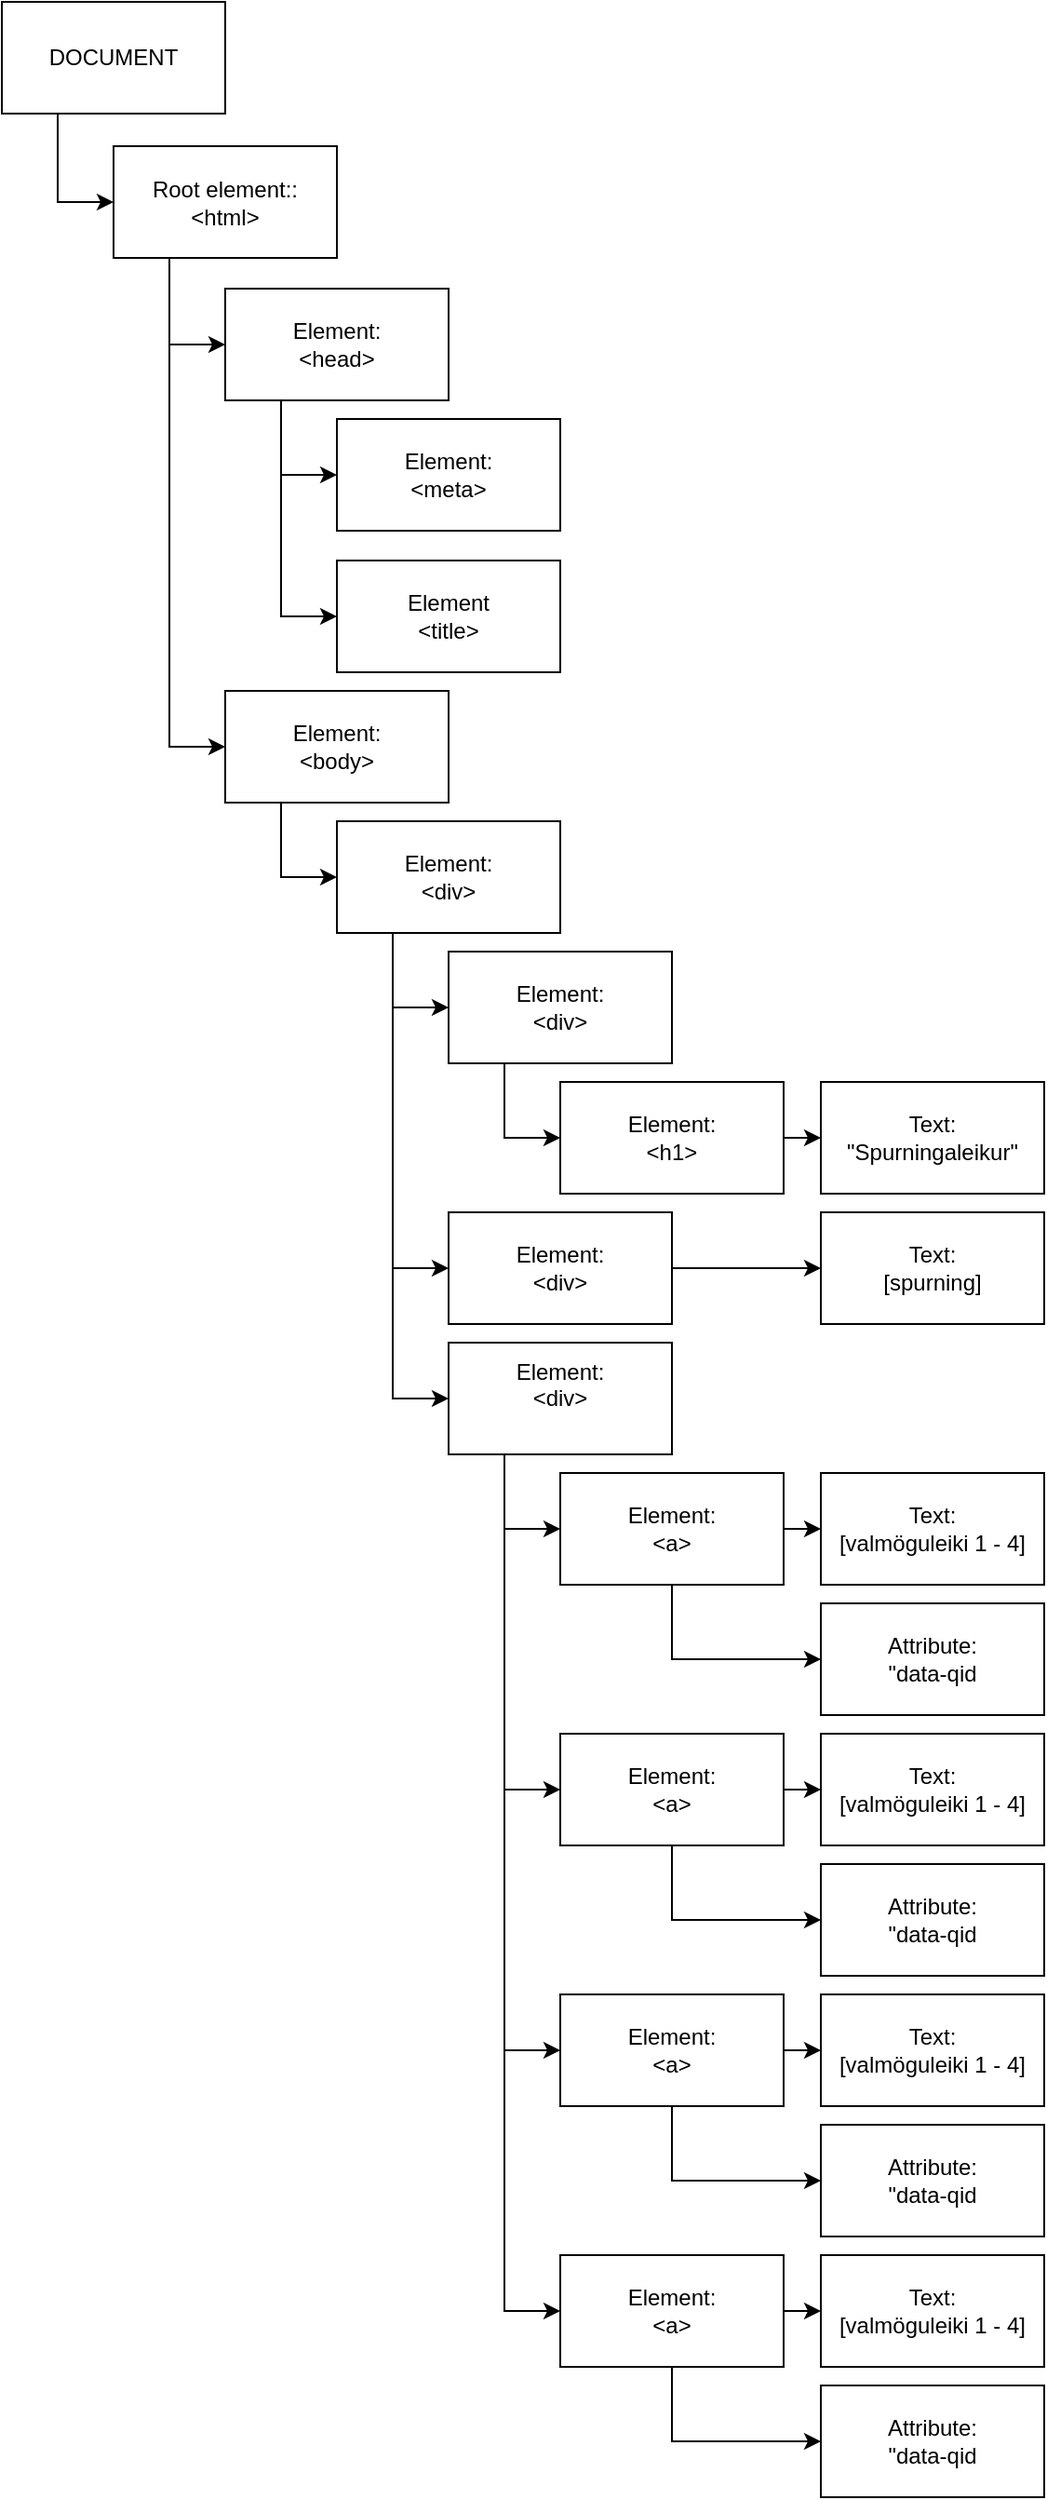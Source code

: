 <mxfile version="10.5.9" type="device"><diagram id="IduULZ0o6AP1pBXB95gP" name="Page-1"><mxGraphModel dx="2323" dy="1208" grid="1" gridSize="10" guides="1" tooltips="1" connect="1" arrows="1" fold="1" page="1" pageScale="1" pageWidth="850" pageHeight="1100" math="0" shadow="0"><root><mxCell id="0"/><mxCell id="1" parent="0"/><mxCell id="6pfGxhBeRbEixnCSgAYd-8" style="edgeStyle=orthogonalEdgeStyle;rounded=0;orthogonalLoop=1;jettySize=auto;html=1;exitX=0.25;exitY=1;exitDx=0;exitDy=0;entryX=0;entryY=0.5;entryDx=0;entryDy=0;arcSize=7;snapToPoint=0;fixDash=0;fontStyle=0" edge="1" parent="1" source="6pfGxhBeRbEixnCSgAYd-1" target="6pfGxhBeRbEixnCSgAYd-2"><mxGeometry relative="1" as="geometry"/></mxCell><mxCell id="6pfGxhBeRbEixnCSgAYd-1" value="DOCUMENT" style="rounded=0;whiteSpace=wrap;html=1;arcSize=7;snapToPoint=0;fixDash=0;imageWidth=24;imageHeight=17;fontStyle=0;spacing=2;spacingLeft=0;" vertex="1" parent="1"><mxGeometry x="20" width="120" height="60" as="geometry"/></mxCell><mxCell id="6pfGxhBeRbEixnCSgAYd-9" style="edgeStyle=orthogonalEdgeStyle;rounded=0;orthogonalLoop=1;jettySize=auto;html=1;exitX=0.25;exitY=1;exitDx=0;exitDy=0;entryX=0;entryY=0.5;entryDx=0;entryDy=0;arcSize=7;snapToPoint=0;fixDash=0;fontStyle=0" edge="1" parent="1" source="6pfGxhBeRbEixnCSgAYd-2" target="6pfGxhBeRbEixnCSgAYd-3"><mxGeometry relative="1" as="geometry"/></mxCell><mxCell id="6pfGxhBeRbEixnCSgAYd-12" style="edgeStyle=orthogonalEdgeStyle;rounded=0;orthogonalLoop=1;jettySize=auto;html=1;exitX=0.25;exitY=1;exitDx=0;exitDy=0;entryX=0;entryY=0.5;entryDx=0;entryDy=0;arcSize=7;snapToPoint=0;fixDash=0;fontStyle=0" edge="1" parent="1" source="6pfGxhBeRbEixnCSgAYd-2" target="6pfGxhBeRbEixnCSgAYd-4"><mxGeometry relative="1" as="geometry"/></mxCell><mxCell id="6pfGxhBeRbEixnCSgAYd-2" value="Root element::&lt;br&gt;&amp;lt;html&amp;gt;" style="rounded=0;whiteSpace=wrap;html=1;arcSize=7;snapToPoint=0;fixDash=0;fontStyle=0;imageWidth=24;imageHeight=17;spacing=2;spacingLeft=0;" vertex="1" parent="1"><mxGeometry x="80" y="77.5" width="120" height="60" as="geometry"/></mxCell><mxCell id="6pfGxhBeRbEixnCSgAYd-15" style="edgeStyle=orthogonalEdgeStyle;rounded=0;orthogonalLoop=1;jettySize=auto;html=1;exitX=0.25;exitY=1;exitDx=0;exitDy=0;entryX=0;entryY=0.5;entryDx=0;entryDy=0;arcSize=7;snapToPoint=0;fixDash=0;fontStyle=0" edge="1" parent="1" source="6pfGxhBeRbEixnCSgAYd-3" target="6pfGxhBeRbEixnCSgAYd-13"><mxGeometry relative="1" as="geometry"/></mxCell><mxCell id="6pfGxhBeRbEixnCSgAYd-16" style="edgeStyle=orthogonalEdgeStyle;rounded=0;orthogonalLoop=1;jettySize=auto;html=1;exitX=0.25;exitY=1;exitDx=0;exitDy=0;entryX=0;entryY=0.5;entryDx=0;entryDy=0;arcSize=7;snapToPoint=0;fixDash=0;fontStyle=0" edge="1" parent="1" source="6pfGxhBeRbEixnCSgAYd-3" target="6pfGxhBeRbEixnCSgAYd-14"><mxGeometry relative="1" as="geometry"/></mxCell><mxCell id="6pfGxhBeRbEixnCSgAYd-3" value="Element:&lt;br&gt;&amp;lt;head&amp;gt;&lt;br&gt;" style="rounded=0;whiteSpace=wrap;html=1;arcSize=7;snapToPoint=0;fixDash=0;fontStyle=0;imageWidth=24;imageHeight=17;spacing=2;spacingLeft=0;" vertex="1" parent="1"><mxGeometry x="140" y="154" width="120" height="60" as="geometry"/></mxCell><mxCell id="6pfGxhBeRbEixnCSgAYd-24" style="edgeStyle=orthogonalEdgeStyle;rounded=0;orthogonalLoop=1;jettySize=auto;html=1;exitX=0.25;exitY=1;exitDx=0;exitDy=0;entryX=0;entryY=0.5;entryDx=0;entryDy=0;arcSize=7;snapToPoint=0;fixDash=0;fontStyle=0" edge="1" parent="1" source="6pfGxhBeRbEixnCSgAYd-4" target="6pfGxhBeRbEixnCSgAYd-17"><mxGeometry relative="1" as="geometry"/></mxCell><mxCell id="6pfGxhBeRbEixnCSgAYd-4" value="Element:&lt;br&gt;&amp;lt;body&amp;gt;&lt;br&gt;" style="rounded=0;whiteSpace=wrap;html=1;arcSize=7;snapToPoint=0;fixDash=0;fontStyle=0;imageWidth=24;imageHeight=17;spacing=2;spacingLeft=0;" vertex="1" parent="1"><mxGeometry x="140" y="370" width="120" height="60" as="geometry"/></mxCell><mxCell id="6pfGxhBeRbEixnCSgAYd-7" style="edgeStyle=orthogonalEdgeStyle;rounded=0;orthogonalLoop=1;jettySize=auto;html=1;exitX=0.5;exitY=1;exitDx=0;exitDy=0;arcSize=7;snapToPoint=0;fixDash=0;fontStyle=0" edge="1" parent="1" source="6pfGxhBeRbEixnCSgAYd-1" target="6pfGxhBeRbEixnCSgAYd-1"><mxGeometry relative="1" as="geometry"/></mxCell><mxCell id="6pfGxhBeRbEixnCSgAYd-13" value="Element:&lt;br&gt;&amp;lt;meta&amp;gt;&lt;br&gt;" style="rounded=0;whiteSpace=wrap;html=1;arcSize=7;snapToPoint=0;fixDash=0;fontStyle=0;imageWidth=24;imageHeight=17;spacing=2;spacingLeft=0;" vertex="1" parent="1"><mxGeometry x="200" y="224" width="120" height="60" as="geometry"/></mxCell><mxCell id="6pfGxhBeRbEixnCSgAYd-14" value="Element&lt;br&gt;&amp;lt;title&amp;gt;&lt;br&gt;" style="rounded=0;whiteSpace=wrap;html=1;arcSize=7;snapToPoint=0;fixDash=0;fontStyle=0;imageWidth=24;imageHeight=17;spacing=2;spacingLeft=0;" vertex="1" parent="1"><mxGeometry x="200" y="300" width="120" height="60" as="geometry"/></mxCell><mxCell id="6pfGxhBeRbEixnCSgAYd-26" style="edgeStyle=orthogonalEdgeStyle;rounded=0;orthogonalLoop=1;jettySize=auto;html=1;exitX=0.25;exitY=1;exitDx=0;exitDy=0;entryX=0;entryY=0.5;entryDx=0;entryDy=0;arcSize=7;snapToPoint=0;fixDash=0;fontStyle=0" edge="1" parent="1" source="6pfGxhBeRbEixnCSgAYd-17" target="6pfGxhBeRbEixnCSgAYd-22"><mxGeometry relative="1" as="geometry"/></mxCell><mxCell id="6pfGxhBeRbEixnCSgAYd-27" style="edgeStyle=orthogonalEdgeStyle;rounded=0;orthogonalLoop=1;jettySize=auto;html=1;exitX=0.25;exitY=1;exitDx=0;exitDy=0;entryX=0;entryY=0.5;entryDx=0;entryDy=0;arcSize=7;snapToPoint=0;fixDash=0;fontStyle=0" edge="1" parent="1" source="6pfGxhBeRbEixnCSgAYd-17" target="6pfGxhBeRbEixnCSgAYd-23"><mxGeometry relative="1" as="geometry"/></mxCell><mxCell id="6pfGxhBeRbEixnCSgAYd-28" style="edgeStyle=orthogonalEdgeStyle;rounded=0;orthogonalLoop=1;jettySize=auto;html=1;exitX=0.25;exitY=1;exitDx=0;exitDy=0;entryX=0;entryY=0.5;entryDx=0;entryDy=0;arcSize=7;snapToPoint=0;fixDash=0;fontStyle=0" edge="1" parent="1" source="6pfGxhBeRbEixnCSgAYd-17" target="6pfGxhBeRbEixnCSgAYd-25"><mxGeometry relative="1" as="geometry"/></mxCell><mxCell id="6pfGxhBeRbEixnCSgAYd-17" value="Element:&lt;br&gt;&amp;lt;div&amp;gt;&lt;br&gt;" style="rounded=0;whiteSpace=wrap;html=1;arcSize=7;snapToPoint=0;fixDash=0;fontStyle=0;imageWidth=24;imageHeight=17;spacing=2;spacingLeft=0;" vertex="1" parent="1"><mxGeometry x="200" y="440" width="120" height="60" as="geometry"/></mxCell><mxCell id="6pfGxhBeRbEixnCSgAYd-30" style="edgeStyle=orthogonalEdgeStyle;rounded=0;orthogonalLoop=1;jettySize=auto;html=1;exitX=0.25;exitY=1;exitDx=0;exitDy=0;entryX=0;entryY=0.5;entryDx=0;entryDy=0;arcSize=7;snapToPoint=0;fixDash=0;fontStyle=0" edge="1" parent="1" source="6pfGxhBeRbEixnCSgAYd-22" target="6pfGxhBeRbEixnCSgAYd-29"><mxGeometry relative="1" as="geometry"/></mxCell><mxCell id="6pfGxhBeRbEixnCSgAYd-22" value="Element:&lt;br&gt;&amp;lt;div&amp;gt;&lt;br&gt;" style="rounded=0;whiteSpace=wrap;html=1;arcSize=7;snapToPoint=0;fixDash=0;fontStyle=0;imageWidth=24;imageHeight=17;spacing=2;spacingLeft=0;" vertex="1" parent="1"><mxGeometry x="260" y="510" width="120" height="60" as="geometry"/></mxCell><mxCell id="6pfGxhBeRbEixnCSgAYd-34" style="edgeStyle=orthogonalEdgeStyle;rounded=0;orthogonalLoop=1;jettySize=auto;html=1;exitX=1;exitY=0.5;exitDx=0;exitDy=0;entryX=0;entryY=0.5;entryDx=0;entryDy=0;arcSize=7;snapToPoint=0;fixDash=0;fontStyle=0" edge="1" parent="1" source="6pfGxhBeRbEixnCSgAYd-23" target="6pfGxhBeRbEixnCSgAYd-33"><mxGeometry relative="1" as="geometry"/></mxCell><mxCell id="6pfGxhBeRbEixnCSgAYd-23" value="Element:&lt;br&gt;&amp;lt;div&amp;gt;&lt;br&gt;" style="rounded=0;whiteSpace=wrap;html=1;arcSize=7;snapToPoint=0;fixDash=0;fontStyle=0;imageWidth=24;imageHeight=17;spacing=2;spacingLeft=0;" vertex="1" parent="1"><mxGeometry x="260" y="650" width="120" height="60" as="geometry"/></mxCell><mxCell id="6pfGxhBeRbEixnCSgAYd-39" style="edgeStyle=orthogonalEdgeStyle;rounded=0;orthogonalLoop=1;jettySize=auto;html=1;exitX=0.25;exitY=1;exitDx=0;exitDy=0;entryX=0;entryY=0.5;entryDx=0;entryDy=0;arcSize=7;snapToPoint=0;fixDash=0;fontStyle=0" edge="1" parent="1" source="6pfGxhBeRbEixnCSgAYd-25" target="6pfGxhBeRbEixnCSgAYd-35"><mxGeometry relative="1" as="geometry"/></mxCell><mxCell id="6pfGxhBeRbEixnCSgAYd-40" style="edgeStyle=orthogonalEdgeStyle;rounded=0;orthogonalLoop=1;jettySize=auto;html=1;exitX=0.25;exitY=1;exitDx=0;exitDy=0;entryX=0;entryY=0.5;entryDx=0;entryDy=0;arcSize=7;snapToPoint=0;fixDash=0;fontStyle=0" edge="1" parent="1" source="6pfGxhBeRbEixnCSgAYd-25" target="6pfGxhBeRbEixnCSgAYd-36"><mxGeometry relative="1" as="geometry"/></mxCell><mxCell id="6pfGxhBeRbEixnCSgAYd-41" style="edgeStyle=orthogonalEdgeStyle;rounded=0;orthogonalLoop=1;jettySize=auto;html=1;exitX=0.25;exitY=1;exitDx=0;exitDy=0;entryX=0;entryY=0.5;entryDx=0;entryDy=0;arcSize=7;snapToPoint=0;fixDash=0;fontStyle=0" edge="1" parent="1" source="6pfGxhBeRbEixnCSgAYd-25" target="6pfGxhBeRbEixnCSgAYd-37"><mxGeometry relative="1" as="geometry"/></mxCell><mxCell id="6pfGxhBeRbEixnCSgAYd-42" style="edgeStyle=orthogonalEdgeStyle;rounded=0;orthogonalLoop=1;jettySize=auto;html=1;exitX=0.25;exitY=1;exitDx=0;exitDy=0;entryX=0;entryY=0.5;entryDx=0;entryDy=0;arcSize=7;snapToPoint=0;fixDash=0;fontStyle=0" edge="1" parent="1" source="6pfGxhBeRbEixnCSgAYd-25" target="6pfGxhBeRbEixnCSgAYd-38"><mxGeometry relative="1" as="geometry"/></mxCell><mxCell id="6pfGxhBeRbEixnCSgAYd-25" value="Element:&lt;br&gt;&amp;lt;div&amp;gt;&lt;br&gt;&lt;br&gt;" style="rounded=0;whiteSpace=wrap;html=1;arcSize=7;snapToPoint=0;fixDash=0;fontStyle=0;imageWidth=24;imageHeight=17;spacing=2;spacingLeft=0;" vertex="1" parent="1"><mxGeometry x="260" y="720" width="120" height="60" as="geometry"/></mxCell><mxCell id="6pfGxhBeRbEixnCSgAYd-32" style="edgeStyle=orthogonalEdgeStyle;rounded=0;orthogonalLoop=1;jettySize=auto;html=1;exitX=1;exitY=0.5;exitDx=0;exitDy=0;entryX=0;entryY=0.5;entryDx=0;entryDy=0;arcSize=7;snapToPoint=0;fixDash=0;fontStyle=0" edge="1" parent="1" source="6pfGxhBeRbEixnCSgAYd-29" target="6pfGxhBeRbEixnCSgAYd-31"><mxGeometry relative="1" as="geometry"/></mxCell><mxCell id="6pfGxhBeRbEixnCSgAYd-29" value="Element:&lt;br&gt;&amp;lt;h1&amp;gt;&lt;br&gt;" style="rounded=0;whiteSpace=wrap;html=1;arcSize=7;snapToPoint=0;fixDash=0;fontStyle=0;imageWidth=24;imageHeight=17;spacing=2;spacingLeft=0;" vertex="1" parent="1"><mxGeometry x="320" y="580" width="120" height="60" as="geometry"/></mxCell><mxCell id="6pfGxhBeRbEixnCSgAYd-31" value="Text:&lt;br&gt;&quot;Spurningaleikur&quot;&lt;br&gt;" style="rounded=0;whiteSpace=wrap;html=1;arcSize=7;snapToPoint=0;fixDash=0;fontStyle=0;imageWidth=24;imageHeight=17;spacing=2;spacingLeft=0;" vertex="1" parent="1"><mxGeometry x="460" y="580" width="120" height="60" as="geometry"/></mxCell><mxCell id="6pfGxhBeRbEixnCSgAYd-33" value="Text:&lt;br&gt;[spurning]&lt;br&gt;" style="rounded=0;whiteSpace=wrap;html=1;arcSize=7;snapToPoint=0;fixDash=0;fontStyle=0;imageWidth=24;imageHeight=17;spacing=2;spacingLeft=0;" vertex="1" parent="1"><mxGeometry x="460" y="650" width="120" height="60" as="geometry"/></mxCell><mxCell id="6pfGxhBeRbEixnCSgAYd-47" style="edgeStyle=orthogonalEdgeStyle;rounded=0;orthogonalLoop=1;jettySize=auto;html=1;exitX=1;exitY=0.5;exitDx=0;exitDy=0;entryX=0;entryY=0.5;entryDx=0;entryDy=0;arcSize=7;snapToPoint=0;fixDash=0;fontStyle=0" edge="1" parent="1" source="6pfGxhBeRbEixnCSgAYd-35" target="6pfGxhBeRbEixnCSgAYd-43"><mxGeometry relative="1" as="geometry"/></mxCell><mxCell id="6pfGxhBeRbEixnCSgAYd-63" style="edgeStyle=orthogonalEdgeStyle;rounded=0;orthogonalLoop=1;jettySize=auto;html=1;exitX=0.5;exitY=1;exitDx=0;exitDy=0;entryX=0;entryY=0.5;entryDx=0;entryDy=0;arcSize=7;snapToPoint=0;fixDash=0;fontStyle=0" edge="1" parent="1" source="6pfGxhBeRbEixnCSgAYd-35" target="6pfGxhBeRbEixnCSgAYd-61"><mxGeometry relative="1" as="geometry"/></mxCell><mxCell id="6pfGxhBeRbEixnCSgAYd-35" value="Element:&lt;br&gt;&amp;lt;a&amp;gt;&lt;br&gt;" style="rounded=0;whiteSpace=wrap;html=1;arcSize=7;snapToPoint=0;fixDash=0;fontStyle=0;imageWidth=24;imageHeight=17;spacing=2;spacingLeft=0;" vertex="1" parent="1"><mxGeometry x="320" y="790" width="120" height="60" as="geometry"/></mxCell><mxCell id="6pfGxhBeRbEixnCSgAYd-61" value="Attribute:&lt;br&gt;&quot;data-qid&lt;br&gt;" style="rounded=0;whiteSpace=wrap;html=1;arcSize=7;snapToPoint=0;fixDash=0;fontStyle=0;imageWidth=24;imageHeight=17;spacing=2;spacingLeft=0;" vertex="1" parent="1"><mxGeometry x="460" y="860" width="120" height="60" as="geometry"/></mxCell><mxCell id="6pfGxhBeRbEixnCSgAYd-48" style="edgeStyle=orthogonalEdgeStyle;rounded=0;orthogonalLoop=1;jettySize=auto;html=1;exitX=1;exitY=0.5;exitDx=0;exitDy=0;entryX=0;entryY=0.5;entryDx=0;entryDy=0;arcSize=7;snapToPoint=0;fixDash=0;fontStyle=0" edge="1" parent="1" source="6pfGxhBeRbEixnCSgAYd-36" target="6pfGxhBeRbEixnCSgAYd-44"><mxGeometry relative="1" as="geometry"/></mxCell><mxCell id="6pfGxhBeRbEixnCSgAYd-66" style="edgeStyle=orthogonalEdgeStyle;rounded=0;orthogonalLoop=1;jettySize=auto;html=1;exitX=0.5;exitY=1;exitDx=0;exitDy=0;entryX=0;entryY=0.5;entryDx=0;entryDy=0;arcSize=7;snapToPoint=0;fixDash=0;fontStyle=0" edge="1" parent="1" source="6pfGxhBeRbEixnCSgAYd-36" target="6pfGxhBeRbEixnCSgAYd-64"><mxGeometry relative="1" as="geometry"/></mxCell><mxCell id="6pfGxhBeRbEixnCSgAYd-36" value="Element:&lt;br&gt;&amp;lt;a&amp;gt;&lt;br&gt;" style="rounded=0;whiteSpace=wrap;html=1;arcSize=7;snapToPoint=0;fixDash=0;fontStyle=0;imageWidth=24;imageHeight=17;spacing=2;spacingLeft=0;" vertex="1" parent="1"><mxGeometry x="320" y="930" width="120" height="60" as="geometry"/></mxCell><mxCell id="6pfGxhBeRbEixnCSgAYd-64" value="Attribute:&lt;br&gt;&quot;data-qid&lt;br&gt;" style="rounded=0;whiteSpace=wrap;html=1;arcSize=7;snapToPoint=0;fixDash=0;fontStyle=0;imageWidth=24;imageHeight=17;spacing=2;spacingLeft=0;" vertex="1" parent="1"><mxGeometry x="460" y="1000" width="120" height="60" as="geometry"/></mxCell><mxCell id="6pfGxhBeRbEixnCSgAYd-49" style="edgeStyle=orthogonalEdgeStyle;rounded=0;orthogonalLoop=1;jettySize=auto;html=1;exitX=1;exitY=0.5;exitDx=0;exitDy=0;entryX=0;entryY=0.5;entryDx=0;entryDy=0;arcSize=7;snapToPoint=0;fixDash=0;fontStyle=0" edge="1" parent="1" source="6pfGxhBeRbEixnCSgAYd-37" target="6pfGxhBeRbEixnCSgAYd-45"><mxGeometry relative="1" as="geometry"/></mxCell><mxCell id="6pfGxhBeRbEixnCSgAYd-68" style="edgeStyle=orthogonalEdgeStyle;rounded=0;orthogonalLoop=1;jettySize=auto;html=1;exitX=0.5;exitY=1;exitDx=0;exitDy=0;entryX=0;entryY=0.5;entryDx=0;entryDy=0;arcSize=7;snapToPoint=0;fixDash=0;fontStyle=0" edge="1" parent="1" source="6pfGxhBeRbEixnCSgAYd-37" target="6pfGxhBeRbEixnCSgAYd-67"><mxGeometry relative="1" as="geometry"/></mxCell><mxCell id="6pfGxhBeRbEixnCSgAYd-37" value="&lt;span&gt;Element:&lt;/span&gt;&lt;br&gt;&lt;span&gt;&amp;lt;a&amp;gt;&lt;/span&gt;" style="rounded=0;whiteSpace=wrap;html=1;arcSize=7;snapToPoint=0;fixDash=0;fontStyle=0;imageWidth=24;imageHeight=17;spacing=2;spacingLeft=0;" vertex="1" parent="1"><mxGeometry x="320" y="1070" width="120" height="60" as="geometry"/></mxCell><mxCell id="6pfGxhBeRbEixnCSgAYd-50" style="edgeStyle=orthogonalEdgeStyle;rounded=0;orthogonalLoop=1;jettySize=auto;html=1;exitX=1;exitY=0.5;exitDx=0;exitDy=0;entryX=0;entryY=0.5;entryDx=0;entryDy=0;arcSize=7;snapToPoint=0;fixDash=0;fontStyle=0" edge="1" parent="1" source="6pfGxhBeRbEixnCSgAYd-38" target="6pfGxhBeRbEixnCSgAYd-46"><mxGeometry relative="1" as="geometry"/></mxCell><mxCell id="6pfGxhBeRbEixnCSgAYd-70" style="edgeStyle=orthogonalEdgeStyle;rounded=0;orthogonalLoop=1;jettySize=auto;html=1;exitX=0.5;exitY=1;exitDx=0;exitDy=0;entryX=0;entryY=0.5;entryDx=0;entryDy=0;arcSize=7;snapToPoint=0;fixDash=0;fontStyle=0" edge="1" parent="1" source="6pfGxhBeRbEixnCSgAYd-38" target="6pfGxhBeRbEixnCSgAYd-69"><mxGeometry relative="1" as="geometry"/></mxCell><mxCell id="6pfGxhBeRbEixnCSgAYd-38" value="&lt;span&gt;Element:&lt;/span&gt;&lt;br&gt;&lt;span&gt;&amp;lt;a&amp;gt;&lt;/span&gt;" style="rounded=0;whiteSpace=wrap;html=1;arcSize=7;snapToPoint=0;fixDash=0;fontStyle=0;imageWidth=24;imageHeight=17;spacing=2;spacingLeft=0;" vertex="1" parent="1"><mxGeometry x="320" y="1210" width="120" height="60" as="geometry"/></mxCell><mxCell id="6pfGxhBeRbEixnCSgAYd-43" value="Text:&lt;br&gt;[valmöguleiki 1 - 4]&lt;br&gt;" style="rounded=0;whiteSpace=wrap;html=1;arcSize=7;snapToPoint=0;fixDash=0;fontStyle=0;imageWidth=24;imageHeight=17;spacing=2;spacingLeft=0;" vertex="1" parent="1"><mxGeometry x="460" y="790" width="120" height="60" as="geometry"/></mxCell><mxCell id="6pfGxhBeRbEixnCSgAYd-44" value="&lt;span&gt;Text:&lt;/span&gt;&lt;br&gt;&lt;span&gt;[valmöguleiki 1 - 4]&lt;/span&gt;" style="rounded=0;whiteSpace=wrap;html=1;arcSize=7;snapToPoint=0;fixDash=0;fontStyle=0;imageWidth=24;imageHeight=17;spacing=2;spacingLeft=0;" vertex="1" parent="1"><mxGeometry x="460" y="930" width="120" height="60" as="geometry"/></mxCell><mxCell id="6pfGxhBeRbEixnCSgAYd-45" value="&lt;span&gt;Text:&lt;/span&gt;&lt;br&gt;&lt;span&gt;[valmöguleiki 1 - 4]&lt;/span&gt;" style="rounded=0;whiteSpace=wrap;html=1;arcSize=7;snapToPoint=0;fixDash=0;fontStyle=0;imageWidth=24;imageHeight=17;spacing=2;spacingLeft=0;" vertex="1" parent="1"><mxGeometry x="460" y="1070" width="120" height="60" as="geometry"/></mxCell><mxCell id="6pfGxhBeRbEixnCSgAYd-46" value="&lt;span&gt;Text:&lt;/span&gt;&lt;br&gt;&lt;span&gt;[valmöguleiki 1 - 4]&lt;/span&gt;" style="rounded=0;whiteSpace=wrap;html=1;arcSize=7;snapToPoint=0;fixDash=0;fontStyle=0;imageWidth=24;imageHeight=17;spacing=2;spacingLeft=0;" vertex="1" parent="1"><mxGeometry x="460" y="1210" width="120" height="60" as="geometry"/></mxCell><mxCell id="6pfGxhBeRbEixnCSgAYd-67" value="&lt;span&gt;Attribute:&lt;/span&gt;&lt;br&gt;&lt;span&gt;&quot;data-qid&lt;/span&gt;" style="rounded=0;whiteSpace=wrap;html=1;arcSize=7;snapToPoint=0;fixDash=0;fontStyle=0;imageWidth=24;imageHeight=17;spacing=2;spacingLeft=0;" vertex="1" parent="1"><mxGeometry x="460" y="1140" width="120" height="60" as="geometry"/></mxCell><mxCell id="6pfGxhBeRbEixnCSgAYd-69" value="&lt;span&gt;Attribute:&lt;/span&gt;&lt;br&gt;&lt;span&gt;&quot;data-qid&lt;/span&gt;" style="rounded=0;whiteSpace=wrap;html=1;arcSize=7;snapToPoint=0;fixDash=0;fontStyle=0;imageWidth=24;imageHeight=17;spacing=2;spacingLeft=0;" vertex="1" parent="1"><mxGeometry x="460" y="1280" width="120" height="60" as="geometry"/></mxCell></root></mxGraphModel></diagram></mxfile>